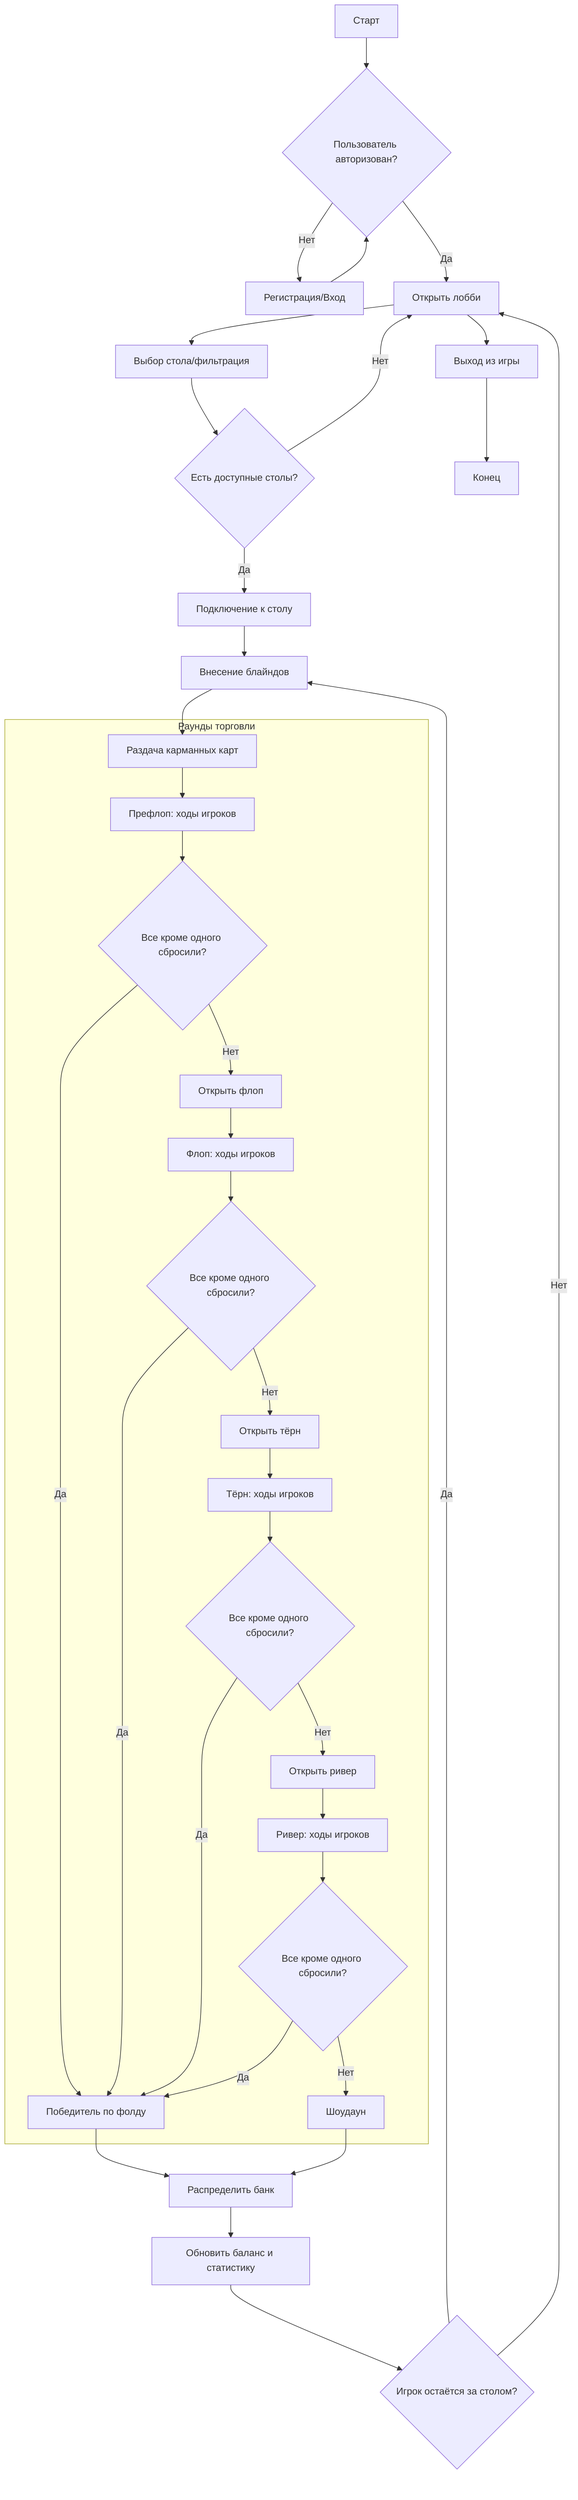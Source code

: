 flowchart TD
  %% Диаграмма деятельности: основной пользовательский поток онлайн‑покера (кэш‑стол)

  A[Старт] --> B{Пользователь авторизован?}
  B -- Нет --> C[Регистрация/Вход]
  C --> B
  B -- Да --> D[Открыть лобби]

  D --> E[Выбор стола/фильтрация]
  E --> F{Есть доступные столы?}
  F -- Нет --> D
  F -- Да --> G[Подключение к столу]

  G --> H[Внесение блайндов]
  H --> I[Раздача карманных карт]

  %% Цикл раундов торговли: Префлоп → Флоп → Тёрн → Ривер
  subgraph R[Раунды торговли]
    direction TB
    I --> J[Префлоп: ходы игроков]
    J --> K{Все кроме одного сбросили?}
    K -- Да --> W[Победитель по фолду]
    K -- Нет --> L[Открыть флоп]
    L --> M[Флоп: ходы игроков]
    M --> N{Все кроме одного сбросили?}
    N -- Да --> W
    N -- Нет --> O[Открыть тёрн]
    O --> P[Тёрн: ходы игроков]
    P --> Q{Все кроме одного сбросили?}
    Q -- Да --> W
    Q -- Нет --> R2[Открыть ривер]
    R2 --> S[Ривер: ходы игроков]
    S --> T{Все кроме одного сбросили?}
    T -- Да --> W
    T -- Нет --> U[Шоудаун]
  end

  %% Определение победителя и расчёт банка
  W --> X[Распределить банк]
  U --> X
  X --> Y[Обновить баланс и статистику]

  Y --> Z{Игрок остаётся за столом?}
  Z -- Да --> H
  Z -- Нет --> D

  D --> AA[Выход из игры]
  AA --> AB[Конец]